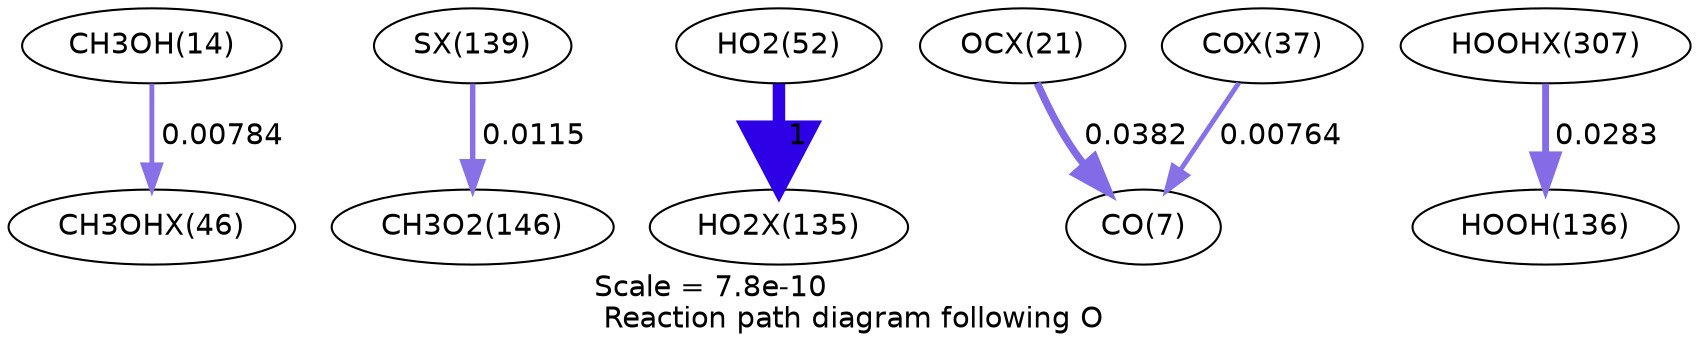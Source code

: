 digraph reaction_paths {
center=1;
s16 -> s64[fontname="Helvetica", penwidth=2.34, arrowsize=1.17, color="0.7, 0.508, 0.9"
, label=" 0.00784"];
s71 -> s33[fontname="Helvetica", penwidth=2.63, arrowsize=1.32, color="0.7, 0.512, 0.9"
, label=" 0.0115"];
s21 -> s69[fontname="Helvetica", penwidth=6, arrowsize=3, color="0.7, 1.5, 0.9"
, label=" 1"];
s46 -> s9[fontname="Helvetica", penwidth=3.54, arrowsize=1.77, color="0.7, 0.538, 0.9"
, label=" 0.0382"];
s57 -> s9[fontname="Helvetica", penwidth=2.32, arrowsize=1.16, color="0.7, 0.508, 0.9"
, label=" 0.00764"];
s90 -> s30[fontname="Helvetica", penwidth=3.31, arrowsize=1.65, color="0.7, 0.528, 0.9"
, label=" 0.0283"];
s9 [ fontname="Helvetica", label="CO(7)"];
s16 [ fontname="Helvetica", label="CH3OH(14)"];
s21 [ fontname="Helvetica", label="HO2(52)"];
s30 [ fontname="Helvetica", label="HOOH(136)"];
s33 [ fontname="Helvetica", label="CH3O2(146)"];
s46 [ fontname="Helvetica", label="OCX(21)"];
s57 [ fontname="Helvetica", label="COX(37)"];
s64 [ fontname="Helvetica", label="CH3OHX(46)"];
s69 [ fontname="Helvetica", label="HO2X(135)"];
s71 [ fontname="Helvetica", label="SX(139)"];
s90 [ fontname="Helvetica", label="HOOHX(307)"];
 label = "Scale = 7.8e-10\l Reaction path diagram following O";
 fontname = "Helvetica";
}
